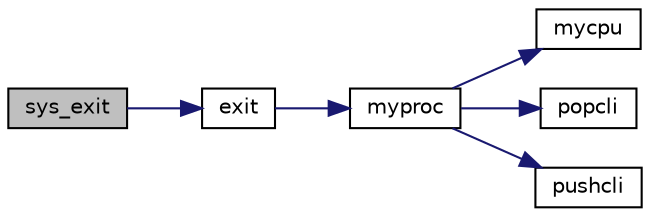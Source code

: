 digraph "sys_exit"
{
 // LATEX_PDF_SIZE
  edge [fontname="Helvetica",fontsize="10",labelfontname="Helvetica",labelfontsize="10"];
  node [fontname="Helvetica",fontsize="10",shape=record];
  rankdir="LR";
  Node1 [label="sys_exit",height=0.2,width=0.4,color="black", fillcolor="grey75", style="filled", fontcolor="black",tooltip=" "];
  Node1 -> Node2 [color="midnightblue",fontsize="10",style="solid"];
  Node2 [label="exit",height=0.2,width=0.4,color="black", fillcolor="white", style="filled",URL="$d5/d64/defs_8h.html#aaf98ef7cdde3a0dfb2e49919de3298b1",tooltip=" "];
  Node2 -> Node3 [color="midnightblue",fontsize="10",style="solid"];
  Node3 [label="myproc",height=0.2,width=0.4,color="black", fillcolor="white", style="filled",URL="$d3/dda/proc_8c.html#aac2d0e6895b990d37e7c675637e9e40f",tooltip=" "];
  Node3 -> Node4 [color="midnightblue",fontsize="10",style="solid"];
  Node4 [label="mycpu",height=0.2,width=0.4,color="black", fillcolor="white", style="filled",URL="$d3/dda/proc_8c.html#a6ab45dc363c8d9b7beb14c25be49c6d7",tooltip=" "];
  Node3 -> Node5 [color="midnightblue",fontsize="10",style="solid"];
  Node5 [label="popcli",height=0.2,width=0.4,color="black", fillcolor="white", style="filled",URL="$d5/d64/defs_8h.html#ae3424f669269fef400ce29c3aeb43fdb",tooltip=" "];
  Node3 -> Node6 [color="midnightblue",fontsize="10",style="solid"];
  Node6 [label="pushcli",height=0.2,width=0.4,color="black", fillcolor="white", style="filled",URL="$d5/d64/defs_8h.html#a206b749d1b7768dadce61cbcde7e0f1c",tooltip=" "];
}
